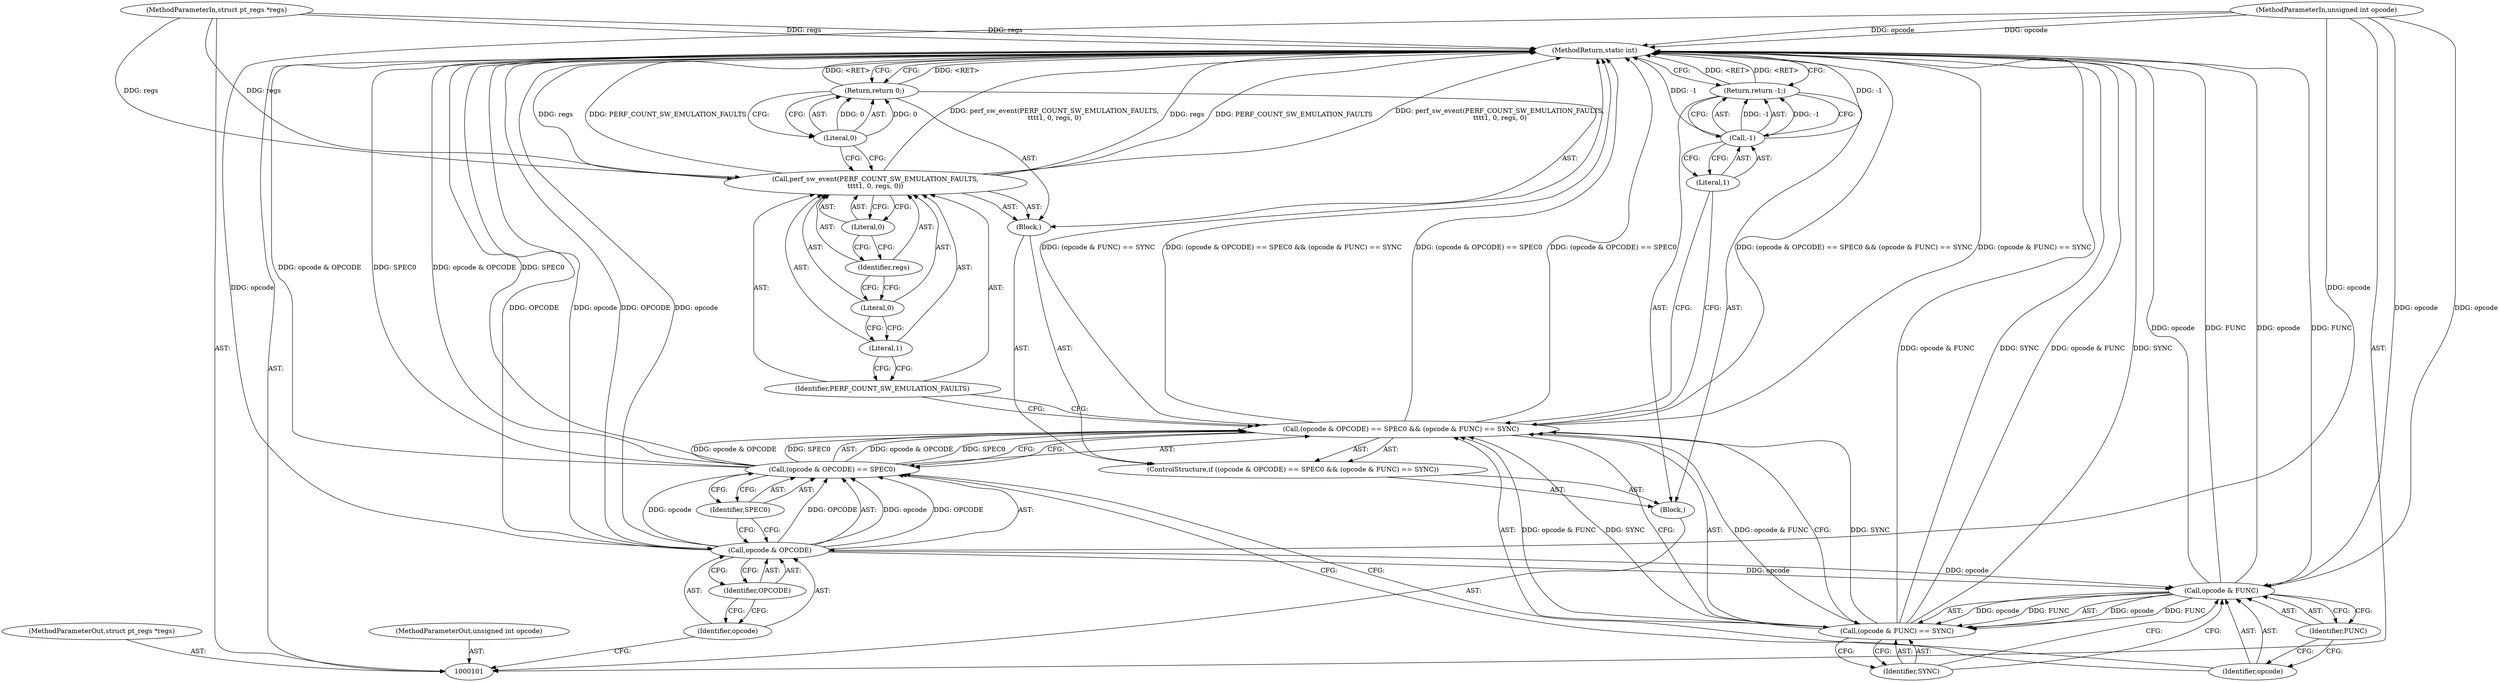 digraph "1_linux_a8b0ca17b80e92faab46ee7179ba9e99ccb61233_10" {
"1000129" [label="(MethodReturn,static int)"];
"1000102" [label="(MethodParameterIn,struct pt_regs *regs)"];
"1000164" [label="(MethodParameterOut,struct pt_regs *regs)"];
"1000103" [label="(MethodParameterIn,unsigned int opcode)"];
"1000165" [label="(MethodParameterOut,unsigned int opcode)"];
"1000104" [label="(Block,)"];
"1000110" [label="(Identifier,OPCODE)"];
"1000105" [label="(ControlStructure,if ((opcode & OPCODE) == SPEC0 && (opcode & FUNC) == SYNC))"];
"1000111" [label="(Identifier,SPEC0)"];
"1000112" [label="(Call,(opcode & FUNC) == SYNC)"];
"1000113" [label="(Call,opcode & FUNC)"];
"1000114" [label="(Identifier,opcode)"];
"1000115" [label="(Identifier,FUNC)"];
"1000116" [label="(Identifier,SYNC)"];
"1000106" [label="(Call,(opcode & OPCODE) == SPEC0 && (opcode & FUNC) == SYNC)"];
"1000107" [label="(Call,(opcode & OPCODE) == SPEC0)"];
"1000117" [label="(Block,)"];
"1000108" [label="(Call,opcode & OPCODE)"];
"1000109" [label="(Identifier,opcode)"];
"1000119" [label="(Identifier,PERF_COUNT_SW_EMULATION_FAULTS)"];
"1000118" [label="(Call,perf_sw_event(PERF_COUNT_SW_EMULATION_FAULTS,\n\t\t\t\t1, 0, regs, 0))"];
"1000122" [label="(Identifier,regs)"];
"1000123" [label="(Literal,0)"];
"1000120" [label="(Literal,1)"];
"1000121" [label="(Literal,0)"];
"1000125" [label="(Literal,0)"];
"1000124" [label="(Return,return 0;)"];
"1000126" [label="(Return,return -1;)"];
"1000127" [label="(Call,-1)"];
"1000128" [label="(Literal,1)"];
"1000129" -> "1000101"  [label="AST: "];
"1000129" -> "1000124"  [label="CFG: "];
"1000129" -> "1000126"  [label="CFG: "];
"1000126" -> "1000129"  [label="DDG: <RET>"];
"1000124" -> "1000129"  [label="DDG: <RET>"];
"1000107" -> "1000129"  [label="DDG: opcode & OPCODE"];
"1000107" -> "1000129"  [label="DDG: SPEC0"];
"1000106" -> "1000129"  [label="DDG: (opcode & OPCODE) == SPEC0"];
"1000106" -> "1000129"  [label="DDG: (opcode & FUNC) == SYNC"];
"1000106" -> "1000129"  [label="DDG: (opcode & OPCODE) == SPEC0 && (opcode & FUNC) == SYNC"];
"1000113" -> "1000129"  [label="DDG: opcode"];
"1000113" -> "1000129"  [label="DDG: FUNC"];
"1000103" -> "1000129"  [label="DDG: opcode"];
"1000127" -> "1000129"  [label="DDG: -1"];
"1000118" -> "1000129"  [label="DDG: perf_sw_event(PERF_COUNT_SW_EMULATION_FAULTS,\n\t\t\t\t1, 0, regs, 0)"];
"1000118" -> "1000129"  [label="DDG: regs"];
"1000118" -> "1000129"  [label="DDG: PERF_COUNT_SW_EMULATION_FAULTS"];
"1000102" -> "1000129"  [label="DDG: regs"];
"1000112" -> "1000129"  [label="DDG: opcode & FUNC"];
"1000112" -> "1000129"  [label="DDG: SYNC"];
"1000108" -> "1000129"  [label="DDG: OPCODE"];
"1000108" -> "1000129"  [label="DDG: opcode"];
"1000102" -> "1000101"  [label="AST: "];
"1000102" -> "1000129"  [label="DDG: regs"];
"1000102" -> "1000118"  [label="DDG: regs"];
"1000164" -> "1000101"  [label="AST: "];
"1000103" -> "1000101"  [label="AST: "];
"1000103" -> "1000129"  [label="DDG: opcode"];
"1000103" -> "1000108"  [label="DDG: opcode"];
"1000103" -> "1000113"  [label="DDG: opcode"];
"1000165" -> "1000101"  [label="AST: "];
"1000104" -> "1000101"  [label="AST: "];
"1000105" -> "1000104"  [label="AST: "];
"1000126" -> "1000104"  [label="AST: "];
"1000110" -> "1000108"  [label="AST: "];
"1000110" -> "1000109"  [label="CFG: "];
"1000108" -> "1000110"  [label="CFG: "];
"1000105" -> "1000104"  [label="AST: "];
"1000106" -> "1000105"  [label="AST: "];
"1000117" -> "1000105"  [label="AST: "];
"1000111" -> "1000107"  [label="AST: "];
"1000111" -> "1000108"  [label="CFG: "];
"1000107" -> "1000111"  [label="CFG: "];
"1000112" -> "1000106"  [label="AST: "];
"1000112" -> "1000116"  [label="CFG: "];
"1000113" -> "1000112"  [label="AST: "];
"1000116" -> "1000112"  [label="AST: "];
"1000106" -> "1000112"  [label="CFG: "];
"1000112" -> "1000129"  [label="DDG: opcode & FUNC"];
"1000112" -> "1000129"  [label="DDG: SYNC"];
"1000112" -> "1000106"  [label="DDG: opcode & FUNC"];
"1000112" -> "1000106"  [label="DDG: SYNC"];
"1000113" -> "1000112"  [label="DDG: opcode"];
"1000113" -> "1000112"  [label="DDG: FUNC"];
"1000113" -> "1000112"  [label="AST: "];
"1000113" -> "1000115"  [label="CFG: "];
"1000114" -> "1000113"  [label="AST: "];
"1000115" -> "1000113"  [label="AST: "];
"1000116" -> "1000113"  [label="CFG: "];
"1000113" -> "1000129"  [label="DDG: opcode"];
"1000113" -> "1000129"  [label="DDG: FUNC"];
"1000113" -> "1000112"  [label="DDG: opcode"];
"1000113" -> "1000112"  [label="DDG: FUNC"];
"1000108" -> "1000113"  [label="DDG: opcode"];
"1000103" -> "1000113"  [label="DDG: opcode"];
"1000114" -> "1000113"  [label="AST: "];
"1000114" -> "1000107"  [label="CFG: "];
"1000115" -> "1000114"  [label="CFG: "];
"1000115" -> "1000113"  [label="AST: "];
"1000115" -> "1000114"  [label="CFG: "];
"1000113" -> "1000115"  [label="CFG: "];
"1000116" -> "1000112"  [label="AST: "];
"1000116" -> "1000113"  [label="CFG: "];
"1000112" -> "1000116"  [label="CFG: "];
"1000106" -> "1000105"  [label="AST: "];
"1000106" -> "1000107"  [label="CFG: "];
"1000106" -> "1000112"  [label="CFG: "];
"1000107" -> "1000106"  [label="AST: "];
"1000112" -> "1000106"  [label="AST: "];
"1000119" -> "1000106"  [label="CFG: "];
"1000128" -> "1000106"  [label="CFG: "];
"1000106" -> "1000129"  [label="DDG: (opcode & OPCODE) == SPEC0"];
"1000106" -> "1000129"  [label="DDG: (opcode & FUNC) == SYNC"];
"1000106" -> "1000129"  [label="DDG: (opcode & OPCODE) == SPEC0 && (opcode & FUNC) == SYNC"];
"1000107" -> "1000106"  [label="DDG: opcode & OPCODE"];
"1000107" -> "1000106"  [label="DDG: SPEC0"];
"1000112" -> "1000106"  [label="DDG: opcode & FUNC"];
"1000112" -> "1000106"  [label="DDG: SYNC"];
"1000107" -> "1000106"  [label="AST: "];
"1000107" -> "1000111"  [label="CFG: "];
"1000108" -> "1000107"  [label="AST: "];
"1000111" -> "1000107"  [label="AST: "];
"1000114" -> "1000107"  [label="CFG: "];
"1000106" -> "1000107"  [label="CFG: "];
"1000107" -> "1000129"  [label="DDG: opcode & OPCODE"];
"1000107" -> "1000129"  [label="DDG: SPEC0"];
"1000107" -> "1000106"  [label="DDG: opcode & OPCODE"];
"1000107" -> "1000106"  [label="DDG: SPEC0"];
"1000108" -> "1000107"  [label="DDG: opcode"];
"1000108" -> "1000107"  [label="DDG: OPCODE"];
"1000117" -> "1000105"  [label="AST: "];
"1000118" -> "1000117"  [label="AST: "];
"1000124" -> "1000117"  [label="AST: "];
"1000108" -> "1000107"  [label="AST: "];
"1000108" -> "1000110"  [label="CFG: "];
"1000109" -> "1000108"  [label="AST: "];
"1000110" -> "1000108"  [label="AST: "];
"1000111" -> "1000108"  [label="CFG: "];
"1000108" -> "1000129"  [label="DDG: OPCODE"];
"1000108" -> "1000129"  [label="DDG: opcode"];
"1000108" -> "1000107"  [label="DDG: opcode"];
"1000108" -> "1000107"  [label="DDG: OPCODE"];
"1000103" -> "1000108"  [label="DDG: opcode"];
"1000108" -> "1000113"  [label="DDG: opcode"];
"1000109" -> "1000108"  [label="AST: "];
"1000109" -> "1000101"  [label="CFG: "];
"1000110" -> "1000109"  [label="CFG: "];
"1000119" -> "1000118"  [label="AST: "];
"1000119" -> "1000106"  [label="CFG: "];
"1000120" -> "1000119"  [label="CFG: "];
"1000118" -> "1000117"  [label="AST: "];
"1000118" -> "1000123"  [label="CFG: "];
"1000119" -> "1000118"  [label="AST: "];
"1000120" -> "1000118"  [label="AST: "];
"1000121" -> "1000118"  [label="AST: "];
"1000122" -> "1000118"  [label="AST: "];
"1000123" -> "1000118"  [label="AST: "];
"1000125" -> "1000118"  [label="CFG: "];
"1000118" -> "1000129"  [label="DDG: perf_sw_event(PERF_COUNT_SW_EMULATION_FAULTS,\n\t\t\t\t1, 0, regs, 0)"];
"1000118" -> "1000129"  [label="DDG: regs"];
"1000118" -> "1000129"  [label="DDG: PERF_COUNT_SW_EMULATION_FAULTS"];
"1000102" -> "1000118"  [label="DDG: regs"];
"1000122" -> "1000118"  [label="AST: "];
"1000122" -> "1000121"  [label="CFG: "];
"1000123" -> "1000122"  [label="CFG: "];
"1000123" -> "1000118"  [label="AST: "];
"1000123" -> "1000122"  [label="CFG: "];
"1000118" -> "1000123"  [label="CFG: "];
"1000120" -> "1000118"  [label="AST: "];
"1000120" -> "1000119"  [label="CFG: "];
"1000121" -> "1000120"  [label="CFG: "];
"1000121" -> "1000118"  [label="AST: "];
"1000121" -> "1000120"  [label="CFG: "];
"1000122" -> "1000121"  [label="CFG: "];
"1000125" -> "1000124"  [label="AST: "];
"1000125" -> "1000118"  [label="CFG: "];
"1000124" -> "1000125"  [label="CFG: "];
"1000125" -> "1000124"  [label="DDG: 0"];
"1000124" -> "1000117"  [label="AST: "];
"1000124" -> "1000125"  [label="CFG: "];
"1000125" -> "1000124"  [label="AST: "];
"1000129" -> "1000124"  [label="CFG: "];
"1000124" -> "1000129"  [label="DDG: <RET>"];
"1000125" -> "1000124"  [label="DDG: 0"];
"1000126" -> "1000104"  [label="AST: "];
"1000126" -> "1000127"  [label="CFG: "];
"1000127" -> "1000126"  [label="AST: "];
"1000129" -> "1000126"  [label="CFG: "];
"1000126" -> "1000129"  [label="DDG: <RET>"];
"1000127" -> "1000126"  [label="DDG: -1"];
"1000127" -> "1000126"  [label="AST: "];
"1000127" -> "1000128"  [label="CFG: "];
"1000128" -> "1000127"  [label="AST: "];
"1000126" -> "1000127"  [label="CFG: "];
"1000127" -> "1000129"  [label="DDG: -1"];
"1000127" -> "1000126"  [label="DDG: -1"];
"1000128" -> "1000127"  [label="AST: "];
"1000128" -> "1000106"  [label="CFG: "];
"1000127" -> "1000128"  [label="CFG: "];
}
